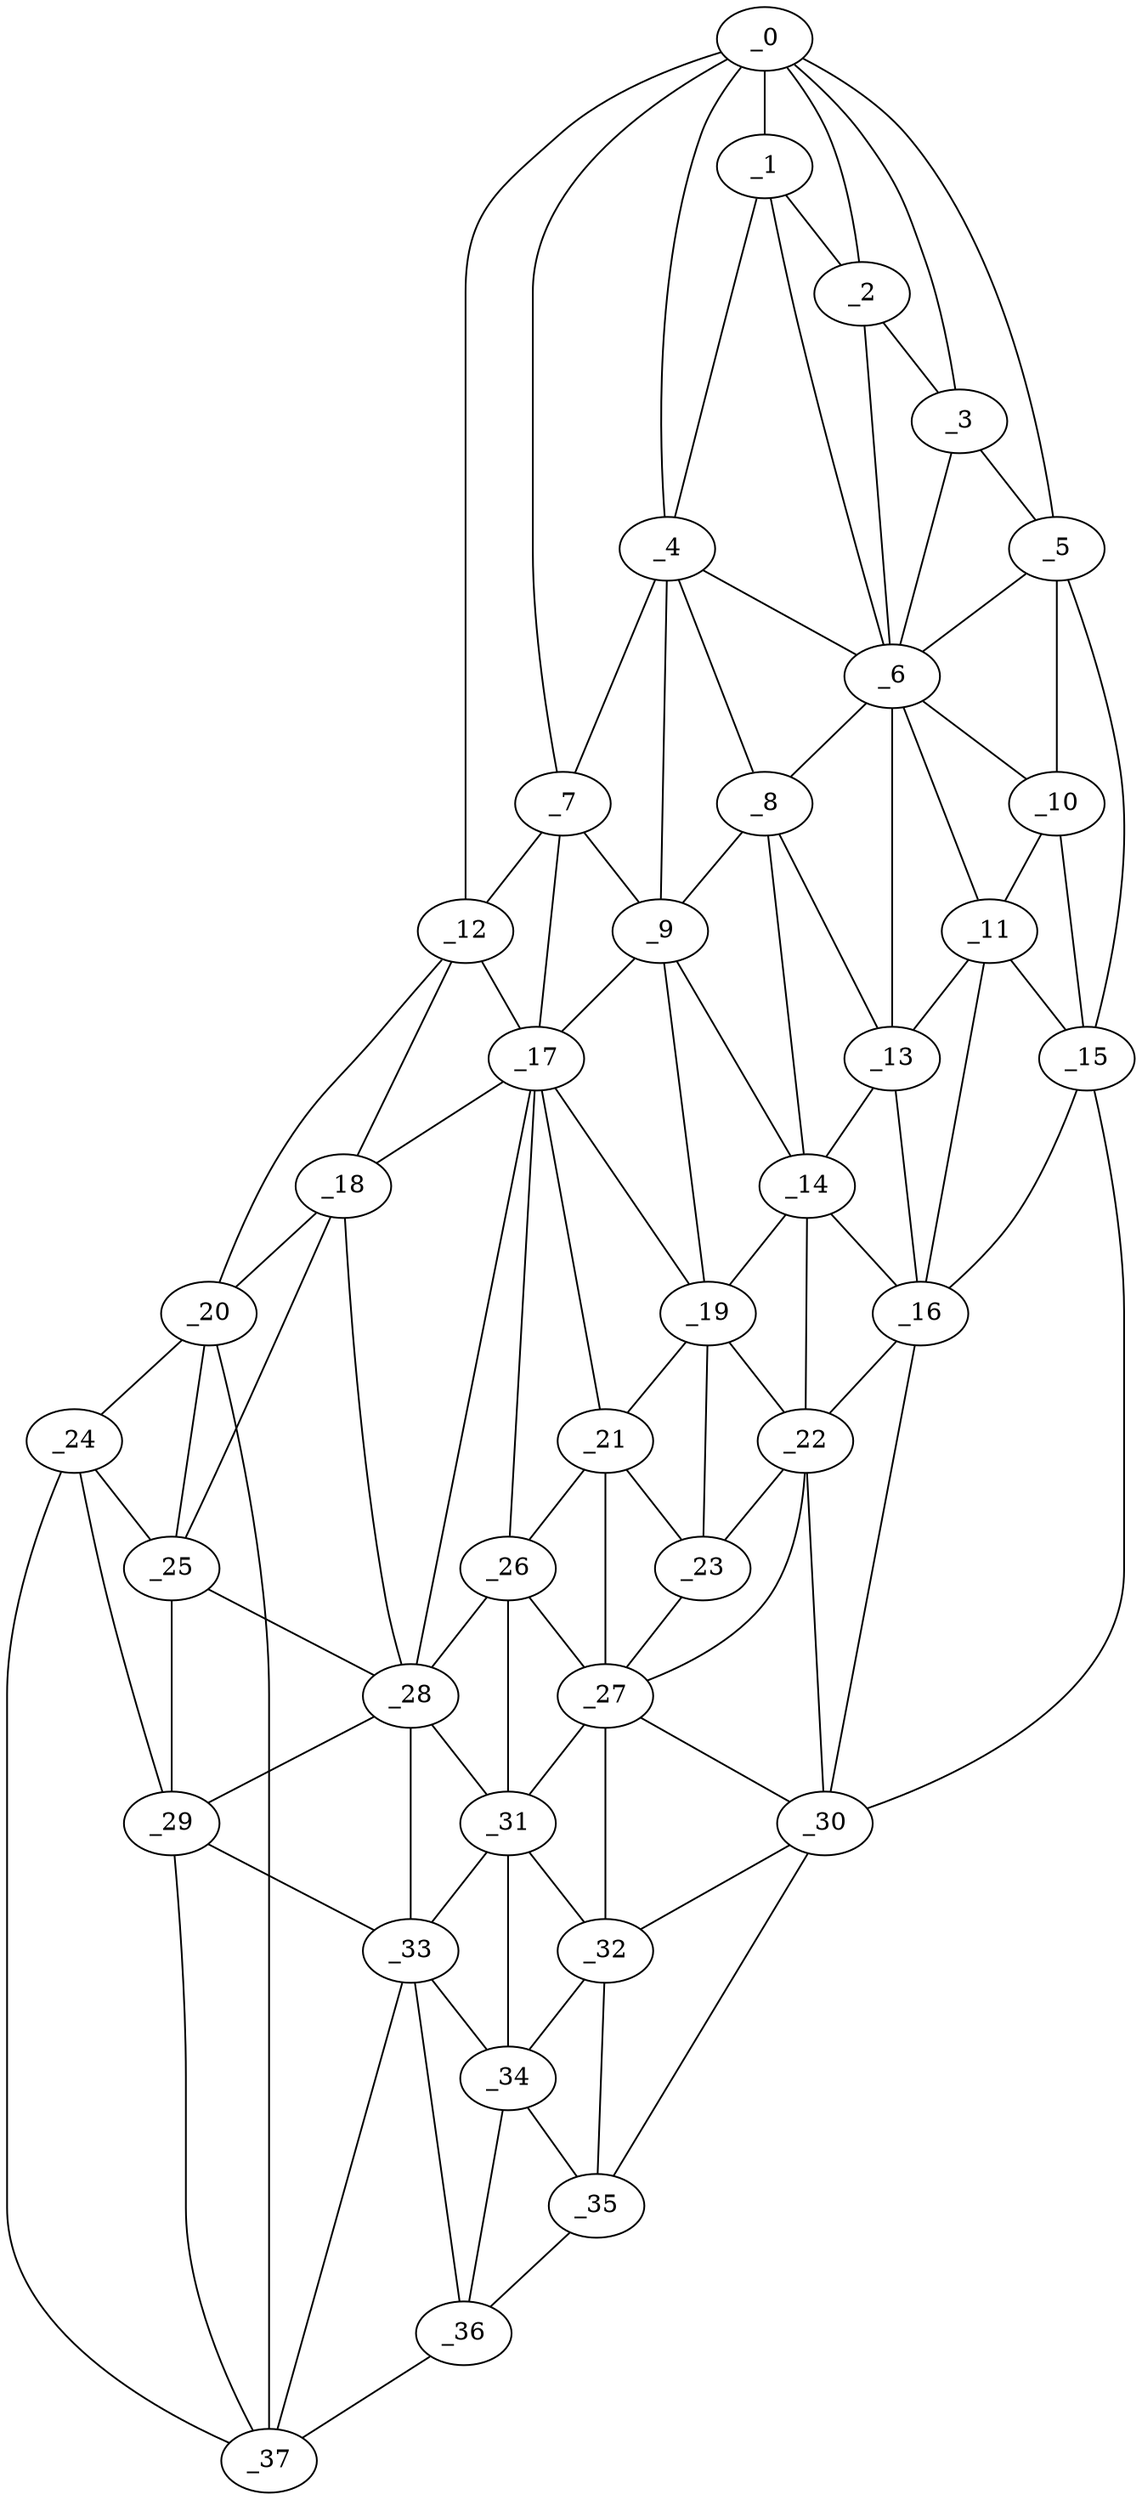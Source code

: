 graph "obj100__300.gxl" {
	_0	 [x=5,
		y=103];
	_1	 [x=18,
		y=92];
	_0 -- _1	 [valence=2];
	_2	 [x=18,
		y=99];
	_0 -- _2	 [valence=2];
	_3	 [x=22,
		y=105];
	_0 -- _3	 [valence=2];
	_4	 [x=26,
		y=80];
	_0 -- _4	 [valence=1];
	_5	 [x=29,
		y=112];
	_0 -- _5	 [valence=1];
	_7	 [x=38,
		y=51];
	_0 -- _7	 [valence=1];
	_12	 [x=47,
		y=31];
	_0 -- _12	 [valence=1];
	_1 -- _2	 [valence=1];
	_1 -- _4	 [valence=1];
	_6	 [x=30,
		y=99];
	_1 -- _6	 [valence=2];
	_2 -- _3	 [valence=1];
	_2 -- _6	 [valence=2];
	_3 -- _5	 [valence=1];
	_3 -- _6	 [valence=2];
	_4 -- _6	 [valence=2];
	_4 -- _7	 [valence=2];
	_8	 [x=39,
		y=81];
	_4 -- _8	 [valence=2];
	_9	 [x=41,
		y=63];
	_4 -- _9	 [valence=2];
	_5 -- _6	 [valence=2];
	_10	 [x=41,
		y=108];
	_5 -- _10	 [valence=1];
	_15	 [x=58,
		y=113];
	_5 -- _15	 [valence=1];
	_6 -- _8	 [valence=2];
	_6 -- _10	 [valence=2];
	_11	 [x=45,
		y=101];
	_6 -- _11	 [valence=1];
	_13	 [x=48,
		y=88];
	_6 -- _13	 [valence=2];
	_7 -- _9	 [valence=1];
	_7 -- _12	 [valence=2];
	_17	 [x=63,
		y=45];
	_7 -- _17	 [valence=1];
	_8 -- _9	 [valence=2];
	_8 -- _13	 [valence=1];
	_14	 [x=57,
		y=87];
	_8 -- _14	 [valence=2];
	_9 -- _14	 [valence=1];
	_9 -- _17	 [valence=2];
	_19	 [x=72,
		y=66];
	_9 -- _19	 [valence=2];
	_10 -- _11	 [valence=1];
	_10 -- _15	 [valence=2];
	_11 -- _13	 [valence=1];
	_11 -- _15	 [valence=2];
	_16	 [x=60,
		y=100];
	_11 -- _16	 [valence=2];
	_12 -- _17	 [valence=2];
	_18	 [x=72,
		y=30];
	_12 -- _18	 [valence=1];
	_20	 [x=75,
		y=13];
	_12 -- _20	 [valence=1];
	_13 -- _14	 [valence=1];
	_13 -- _16	 [valence=2];
	_14 -- _16	 [valence=2];
	_14 -- _19	 [valence=2];
	_22	 [x=75,
		y=71];
	_14 -- _22	 [valence=2];
	_15 -- _16	 [valence=2];
	_30	 [x=101,
		y=80];
	_15 -- _30	 [valence=1];
	_16 -- _22	 [valence=2];
	_16 -- _30	 [valence=2];
	_17 -- _18	 [valence=1];
	_17 -- _19	 [valence=2];
	_21	 [x=75,
		y=60];
	_17 -- _21	 [valence=2];
	_26	 [x=87,
		y=54];
	_17 -- _26	 [valence=1];
	_28	 [x=90,
		y=47];
	_17 -- _28	 [valence=1];
	_18 -- _20	 [valence=2];
	_25	 [x=84,
		y=23];
	_18 -- _25	 [valence=1];
	_18 -- _28	 [valence=2];
	_19 -- _21	 [valence=2];
	_19 -- _22	 [valence=2];
	_23	 [x=78,
		y=65];
	_19 -- _23	 [valence=2];
	_24	 [x=83,
		y=17];
	_20 -- _24	 [valence=1];
	_20 -- _25	 [valence=1];
	_37	 [x=123,
		y=22];
	_20 -- _37	 [valence=1];
	_21 -- _23	 [valence=2];
	_21 -- _26	 [valence=2];
	_27	 [x=88,
		y=61];
	_21 -- _27	 [valence=1];
	_22 -- _23	 [valence=2];
	_22 -- _27	 [valence=1];
	_22 -- _30	 [valence=1];
	_23 -- _27	 [valence=2];
	_24 -- _25	 [valence=2];
	_29	 [x=91,
		y=20];
	_24 -- _29	 [valence=1];
	_24 -- _37	 [valence=2];
	_25 -- _28	 [valence=2];
	_25 -- _29	 [valence=1];
	_26 -- _27	 [valence=2];
	_26 -- _28	 [valence=2];
	_31	 [x=107,
		y=49];
	_26 -- _31	 [valence=2];
	_27 -- _30	 [valence=2];
	_27 -- _31	 [valence=2];
	_32	 [x=110,
		y=65];
	_27 -- _32	 [valence=1];
	_28 -- _29	 [valence=1];
	_28 -- _31	 [valence=1];
	_33	 [x=113,
		y=42];
	_28 -- _33	 [valence=2];
	_29 -- _33	 [valence=2];
	_29 -- _37	 [valence=2];
	_30 -- _32	 [valence=2];
	_35	 [x=117,
		y=66];
	_30 -- _35	 [valence=1];
	_31 -- _32	 [valence=2];
	_31 -- _33	 [valence=1];
	_34	 [x=117,
		y=52];
	_31 -- _34	 [valence=2];
	_32 -- _34	 [valence=1];
	_32 -- _35	 [valence=1];
	_33 -- _34	 [valence=2];
	_36	 [x=122,
		y=44];
	_33 -- _36	 [valence=2];
	_33 -- _37	 [valence=1];
	_34 -- _35	 [valence=2];
	_34 -- _36	 [valence=2];
	_35 -- _36	 [valence=1];
	_36 -- _37	 [valence=1];
}
